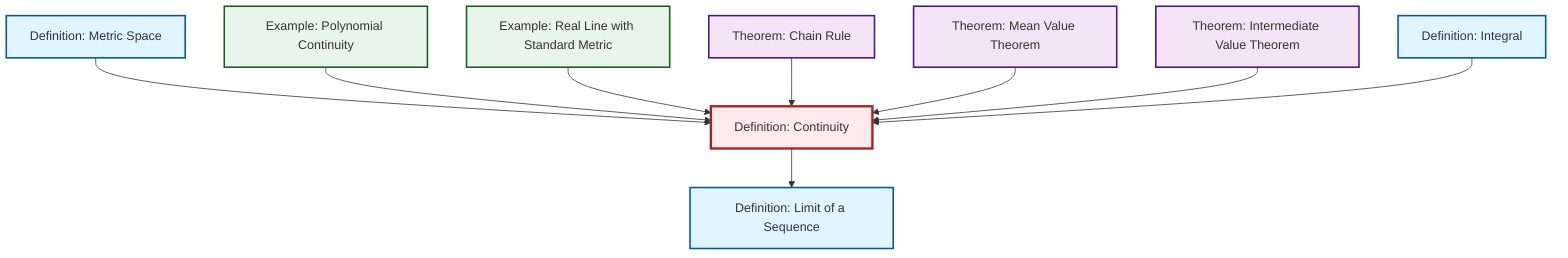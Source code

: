 graph TD
    classDef definition fill:#e1f5fe,stroke:#01579b,stroke-width:2px
    classDef theorem fill:#f3e5f5,stroke:#4a148c,stroke-width:2px
    classDef axiom fill:#fff3e0,stroke:#e65100,stroke-width:2px
    classDef example fill:#e8f5e9,stroke:#1b5e20,stroke-width:2px
    classDef current fill:#ffebee,stroke:#b71c1c,stroke-width:3px
    ex-polynomial-continuity["Example: Polynomial Continuity"]:::example
    def-integral["Definition: Integral"]:::definition
    thm-chain-rule["Theorem: Chain Rule"]:::theorem
    thm-intermediate-value["Theorem: Intermediate Value Theorem"]:::theorem
    def-continuity["Definition: Continuity"]:::definition
    def-metric-space["Definition: Metric Space"]:::definition
    def-limit["Definition: Limit of a Sequence"]:::definition
    thm-mean-value["Theorem: Mean Value Theorem"]:::theorem
    ex-real-line-metric["Example: Real Line with Standard Metric"]:::example
    def-metric-space --> def-continuity
    ex-polynomial-continuity --> def-continuity
    def-continuity --> def-limit
    ex-real-line-metric --> def-continuity
    thm-chain-rule --> def-continuity
    thm-mean-value --> def-continuity
    thm-intermediate-value --> def-continuity
    def-integral --> def-continuity
    class def-continuity current